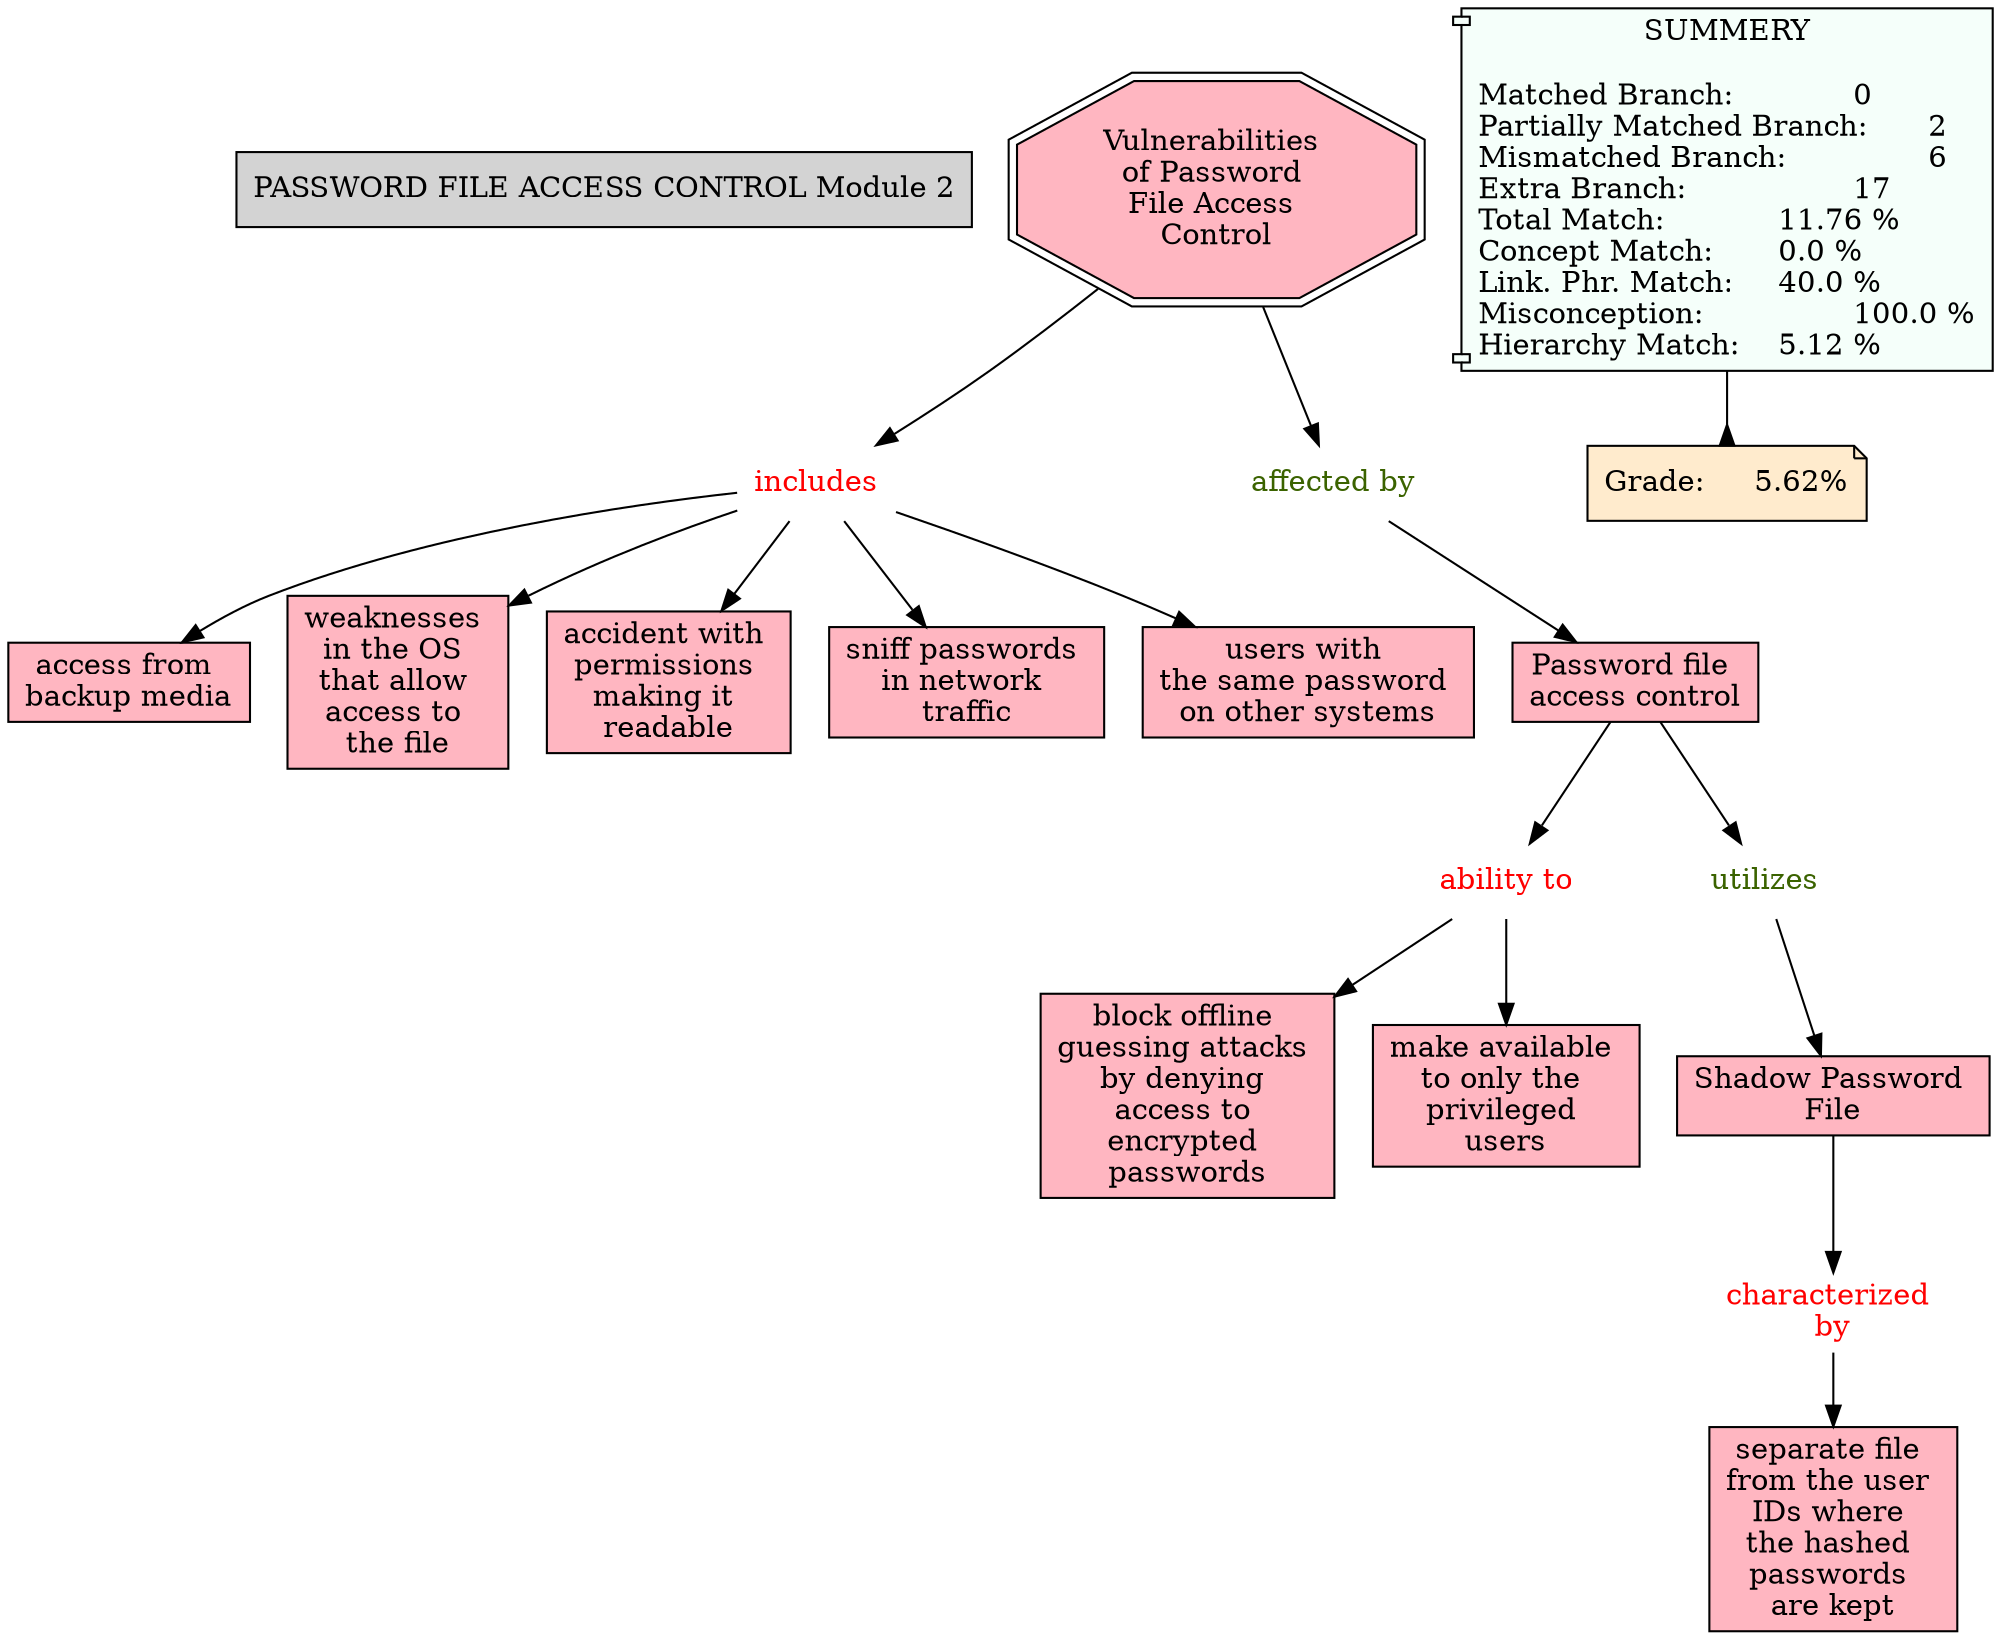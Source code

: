 // The Round Table
digraph {
	"1S3Z8YFM4-WQ5GVR-HQ2" [label="PASSWORD FILE ACCESS CONTROL Module 2" Gsplines=true shape=rect style=filled]
	"1S3ZYZ733-Q65ZRD-1FHL" [label=includes Gsplines=true fontcolor=red shape=none]
	"1S3ZYTSTN-1JYQX6J-1F7J" [label="access from 
backup media
" Gsplines=true fillcolor="#FFB6C1" shape=rect style=filled]
	"1S3ZYZ733-Q65ZRD-1FHL" -> "1S3ZYTSTN-1JYQX6J-1F7J" [constraint=true]
	"1S3ZYSJ68-RWTCLC-1F65" [label="Vulnerabilities 
of Password 
File Access 
Control" Gsplines=true fillcolor="#FFB6C1" shape=doubleoctagon style=filled]
	"1S40JN5K0-ZXNVG2-1P7R" [label="affected by
" Gsplines=true fontcolor="#3B6300" shape=none]
	"1S3ZYSJ68-RWTCLC-1F65" -> "1S40JN5K0-ZXNVG2-1P7R" [constraint=true]
	"1S3ZZ0P1F-NSKYGS-1FL7" [label="Password file 
access control
" Gsplines=true fillcolor="#FFB6C1" shape=rect style=filled]
	"1S3ZZ1CK0-20R5MNW-1FMK" [label="ability to
" Gsplines=true fontcolor=red shape=none]
	"1S3ZZ0P1F-NSKYGS-1FL7" -> "1S3ZZ1CK0-20R5MNW-1FMK" [constraint=true]
	"1S3ZZ0P1F-NSKYGS-1FL7" [label="Password file 
access control
" Gsplines=true fillcolor="#FFB6C1" shape=rect style=filled]
	"1S40JP874-SVC81-1P9R" [label=utilizes Gsplines=true fontcolor="#3B6300" shape=none]
	"1S3ZZ0P1F-NSKYGS-1FL7" -> "1S40JP874-SVC81-1P9R" [constraint=true]
	"1S3ZZ44B2-PSGP5Z-1FSX" [label="Shadow Password 
File" Gsplines=true fillcolor="#FFB6C1" shape=rect style=filled]
	"1S40BZMNS-1D8F4YW-1FZ3" [label="characterized 
by" Gsplines=true fontcolor=red shape=none]
	"1S3ZZ44B2-PSGP5Z-1FSX" -> "1S40BZMNS-1D8F4YW-1FZ3" [constraint=true]
	"1S3ZYZ733-Q65ZRD-1FHL" [label=includes Gsplines=true fontcolor=red shape=none]
	"1S3ZYSP48-1MKFVKV-1F6F" [label="weaknesses 
in the OS 
that allow 
access to 
the file" Gsplines=true fillcolor="#FFB6C1" shape=rect style=filled]
	"1S3ZYZ733-Q65ZRD-1FHL" -> "1S3ZYSP48-1MKFVKV-1F6F" [constraint=true]
	"1S3ZZ1CK0-20R5MNW-1FMK" [label="ability to
" Gsplines=true fontcolor=red shape=none]
	"1S3ZZ1CJZ-136Z9CM-1FMG" [label="block offline 
guessing attacks 
by denying 
access to 
encrypted 
passwords" Gsplines=true fillcolor="#FFB6C1" shape=rect style=filled]
	"1S3ZZ1CK0-20R5MNW-1FMK" -> "1S3ZZ1CJZ-136Z9CM-1FMG" [constraint=true]
	"1S3ZZ1CK0-20R5MNW-1FMK" [label="ability to
" Gsplines=true fontcolor=red shape=none]
	"1S3ZZ2TGH-2C2VT3X-1FQR" [label="make available 
to only the 
privileged 
users" Gsplines=true fillcolor="#FFB6C1" shape=rect style=filled]
	"1S3ZZ1CK0-20R5MNW-1FMK" -> "1S3ZZ2TGH-2C2VT3X-1FQR" [constraint=true]
	"1S3ZYZ733-Q65ZRD-1FHL" [label=includes Gsplines=true fontcolor=red shape=none]
	"1S3ZYTQCH-3YBJVT-1F78" [label="accident with 
permissions 
making it 
readable" Gsplines=true fillcolor="#FFB6C1" shape=rect style=filled]
	"1S3ZYZ733-Q65ZRD-1FHL" -> "1S3ZYTQCH-3YBJVT-1F78" [constraint=true]
	"1S40JP874-SVC81-1P9R" [label=utilizes Gsplines=true fontcolor="#3B6300" shape=none]
	"1S3ZZ44B2-PSGP5Z-1FSX" [label="Shadow Password 
File" Gsplines=true fillcolor="#FFB6C1" shape=rect style=filled]
	"1S40JP874-SVC81-1P9R" -> "1S3ZZ44B2-PSGP5Z-1FSX" [constraint=true]
	"1S3ZYZ733-Q65ZRD-1FHL" [label=includes Gsplines=true fontcolor=red shape=none]
	"1S3ZYYB1G-1NWQPW0-1FFZ" [label="sniff passwords 
in network 
traffic" Gsplines=true fillcolor="#FFB6C1" shape=rect style=filled]
	"1S3ZYZ733-Q65ZRD-1FHL" -> "1S3ZYYB1G-1NWQPW0-1FFZ" [constraint=true]
	"1S3ZYZ733-Q65ZRD-1FHL" [label=includes Gsplines=true fontcolor=red shape=none]
	"1S3ZYTRM7-2DYLK7Y-1F7D" [label="users with 
the same password 
on other systems
" Gsplines=true fillcolor="#FFB6C1" shape=rect style=filled]
	"1S3ZYZ733-Q65ZRD-1FHL" -> "1S3ZYTRM7-2DYLK7Y-1F7D" [constraint=true]
	"1S3ZYSJ68-RWTCLC-1F65" [label="Vulnerabilities 
of Password 
File Access 
Control" Gsplines=true fillcolor="#FFB6C1" shape=doubleoctagon style=filled]
	"1S3ZYZ733-Q65ZRD-1FHL" [label=includes Gsplines=true fontcolor=red shape=none]
	"1S3ZYSJ68-RWTCLC-1F65" -> "1S3ZYZ733-Q65ZRD-1FHL" [constraint=true]
	"1S40JN5K0-ZXNVG2-1P7R" [label="affected by
" Gsplines=true fontcolor="#3B6300" shape=none]
	"1S3ZZ0P1F-NSKYGS-1FL7" [label="Password file 
access control
" Gsplines=true fillcolor="#FFB6C1" shape=rect style=filled]
	"1S40JN5K0-ZXNVG2-1P7R" -> "1S3ZZ0P1F-NSKYGS-1FL7" [constraint=true]
	"1S40BZMNS-1D8F4YW-1FZ3" [label="characterized 
by" Gsplines=true fontcolor=red shape=none]
	"1S40BZMNR-7YT4BS-1FZ0" [label="separate file 
from the user 
IDs where 
the hashed 
passwords 
are kept" Gsplines=true fillcolor="#FFB6C1" shape=rect style=filled]
	"1S40BZMNS-1D8F4YW-1FZ3" -> "1S40BZMNR-7YT4BS-1FZ0" [constraint=true]
	Stat [label="SUMMERY

Matched Branch:		0\lPartially Matched Branch:	2\lMismatched Branch:		6\lExtra Branch:			17\lTotal Match:		11.76 %\lConcept Match:	0.0 %\lLink. Phr. Match:	40.0 %\lMisconception:		100.0 %\lHierarchy Match:	5.12 %\l" Gsplines=true fillcolor="#F5FFFA" shape=component style=filled]
	Grade [label="Grade:	5.62%" Gsplines=true fillcolor="#FFEBCD" shape=note style=filled]
	Stat -> Grade [arrowhead=inv color=black constraint=true]
}
